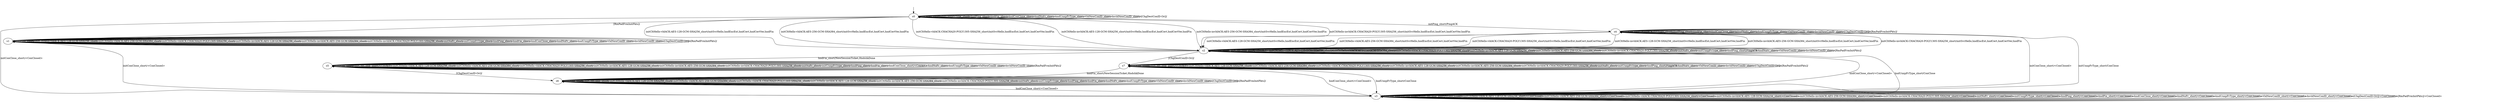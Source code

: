 digraph "../results/quiwiModels/quiwi-B-s-0/learnedModel" {
s0 [label=s0];
s1 [label=s1];
s2 [label=s2];
s3 [label=s3];
s4 [label=s4];
s5 [label=s5];
s6 [label=s6];
s7 [label=s7];
s0 -> s4  [label="initPing_short/PingACK "];
s0 -> s3  [label="initConClose_short/<ConClosed> "];
s0 -> s2  [label="initCltHello-vldACK:AES-128-GCM-SHA256_short/initSvrHello,hndEncExt,hndCert,hndCertVer,hndFin "];
s0 -> s2  [label="initCltHello-vldACK:AES-256-GCM-SHA384_short/initSvrHello,hndEncExt,hndCert,hndCertVer,hndFin "];
s0 -> s2  [label="initCltHello-vldACK:CHACHA20-POLY1305-SHA256_short/initSvrHello,hndEncExt,hndCert,hndCertVer,hndFin "];
s0 -> s2  [label="initCltHello-invldACK:AES-128-GCM-SHA256_short/initSvrHello,hndEncExt,hndCert,hndCertVer,hndFin "];
s0 -> s2  [label="initCltHello-invldACK:AES-256-GCM-SHA384_short/initSvrHello,hndEncExt,hndCert,hndCertVer,hndFin "];
s0 -> s2  [label="initCltHello-invldACK:CHACHA20-POLY1305-SHA256_short/initSvrHello,hndEncExt,hndCert,hndCertVer,hndFin "];
s0 -> s0  [label="initNoFr_short/ "];
s0 -> s0  [label="initUnxpFrType_short/ "];
s0 -> s0  [label="hndPing_short/ "];
s0 -> s0  [label="hndFin_short/ "];
s0 -> s0  [label="hndConClose_short/ "];
s0 -> s0  [label="hndNoFr_short/ "];
s0 -> s0  [label="hndUnxpFrType_short/ "];
s0 -> s0  [label="VldNewConID_short/ "];
s0 -> s0  [label="InvldNewConID_short/ "];
s0 -> s0  [label="[ChgDestConID-Ori]/ "];
s0 -> s1  [label="[RmPadFrmInitPkts]/ "];
s1 -> s1  [label="initPing_short/ "];
s1 -> s3  [label="initConClose_short/<ConClosed> "];
s1 -> s1  [label="initCltHello-vldACK:AES-128-GCM-SHA256_short/ "];
s1 -> s1  [label="initCltHello-vldACK:AES-256-GCM-SHA384_short/ "];
s1 -> s1  [label="initCltHello-vldACK:CHACHA20-POLY1305-SHA256_short/ "];
s1 -> s1  [label="initCltHello-invldACK:AES-128-GCM-SHA256_short/ "];
s1 -> s1  [label="initCltHello-invldACK:AES-256-GCM-SHA384_short/ "];
s1 -> s1  [label="initCltHello-invldACK:CHACHA20-POLY1305-SHA256_short/ "];
s1 -> s1  [label="initNoFr_short/ "];
s1 -> s1  [label="initUnxpFrType_short/ "];
s1 -> s1  [label="hndPing_short/ "];
s1 -> s1  [label="hndFin_short/ "];
s1 -> s1  [label="hndConClose_short/ "];
s1 -> s1  [label="hndNoFr_short/ "];
s1 -> s1  [label="hndUnxpFrType_short/ "];
s1 -> s1  [label="VldNewConID_short/ "];
s1 -> s1  [label="InvldNewConID_short/ "];
s1 -> s1  [label="[ChgDestConID-Ori]/ "];
s1 -> s1  [label="[RmPadFrmInitPkts]/ "];
s2 -> s2  [label="initPing_short/ "];
s2 -> s2  [label="initConClose_short/<ConAct> "];
s2 -> s2  [label="initCltHello-vldACK:AES-128-GCM-SHA256_short/ "];
s2 -> s2  [label="initCltHello-vldACK:AES-256-GCM-SHA384_short/ "];
s2 -> s2  [label="initCltHello-vldACK:CHACHA20-POLY1305-SHA256_short/ "];
s2 -> s2  [label="initCltHello-invldACK:AES-128-GCM-SHA256_short/ "];
s2 -> s2  [label="initCltHello-invldACK:AES-256-GCM-SHA384_short/ "];
s2 -> s2  [label="initCltHello-invldACK:CHACHA20-POLY1305-SHA256_short/ "];
s2 -> s2  [label="initNoFr_short/ "];
s2 -> s2  [label="initUnxpFrType_short/ "];
s2 -> s2  [label="hndPing_short/PingACK "];
s2 -> s5  [label="hndFin_short/NewSessionTicket,HndshkDone "];
s2 -> s3  [label="hndConClose_short/<ConClosed> "];
s2 -> s2  [label="hndNoFr_short/ "];
s2 -> s3  [label="hndUnxpFrType_short/ConClose "];
s2 -> s2  [label="VldNewConID_short/ "];
s2 -> s2  [label="InvldNewConID_short/ "];
s2 -> s7  [label="[ChgDestConID-Ori]/ "];
s2 -> s2  [label="[RmPadFrmInitPkts]/ "];
s3 -> s3  [label="initPing_short/<ConClosed> "];
s3 -> s3  [label="initConClose_short/<ConClosed> "];
s3 -> s3  [label="initCltHello-vldACK:AES-128-GCM-SHA256_short/<ConClosed> "];
s3 -> s3  [label="initCltHello-vldACK:AES-256-GCM-SHA384_short/<ConClosed> "];
s3 -> s3  [label="initCltHello-vldACK:CHACHA20-POLY1305-SHA256_short/<ConClosed> "];
s3 -> s3  [label="initCltHello-invldACK:AES-128-GCM-SHA256_short/<ConClosed> "];
s3 -> s3  [label="initCltHello-invldACK:AES-256-GCM-SHA384_short/<ConClosed> "];
s3 -> s3  [label="initCltHello-invldACK:CHACHA20-POLY1305-SHA256_short/<ConClosed> "];
s3 -> s3  [label="initNoFr_short/<ConClosed> "];
s3 -> s3  [label="initUnxpFrType_short/<ConClosed> "];
s3 -> s3  [label="hndPing_short/<ConClosed> "];
s3 -> s3  [label="hndFin_short/<ConClosed> "];
s3 -> s3  [label="hndConClose_short/<ConClosed> "];
s3 -> s3  [label="hndNoFr_short/<ConClosed> "];
s3 -> s3  [label="hndUnxpFrType_short/<ConClosed> "];
s3 -> s3  [label="VldNewConID_short/<ConClosed> "];
s3 -> s3  [label="InvldNewConID_short/<ConClosed> "];
s3 -> s3  [label="[ChgDestConID-Ori]/<ConClosed> "];
s3 -> s3  [label="[RmPadFrmInitPkts]/<ConClosed> "];
s4 -> s4  [label="initPing_short/PingACK "];
s4 -> s3  [label="initConClose_short/<ConClosed> "];
s4 -> s2  [label="initCltHello-vldACK:AES-128-GCM-SHA256_short/initSvrHello,hndEncExt,hndCert,hndCertVer,hndFin "];
s4 -> s2  [label="initCltHello-vldACK:AES-256-GCM-SHA384_short/initSvrHello,hndEncExt,hndCert,hndCertVer,hndFin "];
s4 -> s2  [label="initCltHello-vldACK:CHACHA20-POLY1305-SHA256_short/initSvrHello,hndEncExt,hndCert,hndCertVer,hndFin "];
s4 -> s2  [label="initCltHello-invldACK:AES-128-GCM-SHA256_short/initSvrHello,hndEncExt,hndCert,hndCertVer,hndFin "];
s4 -> s2  [label="initCltHello-invldACK:AES-256-GCM-SHA384_short/initSvrHello,hndEncExt,hndCert,hndCertVer,hndFin "];
s4 -> s2  [label="initCltHello-invldACK:CHACHA20-POLY1305-SHA256_short/initSvrHello,hndEncExt,hndCert,hndCertVer,hndFin "];
s4 -> s4  [label="initNoFr_short/ "];
s4 -> s3  [label="initUnxpFrType_short/ConClose "];
s4 -> s4  [label="hndPing_short/ "];
s4 -> s4  [label="hndFin_short/ "];
s4 -> s4  [label="hndConClose_short/ "];
s4 -> s4  [label="hndNoFr_short/ "];
s4 -> s4  [label="hndUnxpFrType_short/ "];
s4 -> s4  [label="VldNewConID_short/ "];
s4 -> s4  [label="InvldNewConID_short/ "];
s4 -> s4  [label="[ChgDestConID-Ori]/ "];
s4 -> s4  [label="[RmPadFrmInitPkts]/ "];
s5 -> s5  [label="initPing_short/ "];
s5 -> s5  [label="initConClose_short/<ConAct> "];
s5 -> s5  [label="initCltHello-vldACK:AES-128-GCM-SHA256_short/ "];
s5 -> s5  [label="initCltHello-vldACK:AES-256-GCM-SHA384_short/ "];
s5 -> s5  [label="initCltHello-vldACK:CHACHA20-POLY1305-SHA256_short/ "];
s5 -> s5  [label="initCltHello-invldACK:AES-128-GCM-SHA256_short/ "];
s5 -> s5  [label="initCltHello-invldACK:AES-256-GCM-SHA384_short/ "];
s5 -> s5  [label="initCltHello-invldACK:CHACHA20-POLY1305-SHA256_short/ "];
s5 -> s5  [label="initNoFr_short/ "];
s5 -> s5  [label="initUnxpFrType_short/ "];
s5 -> s5  [label="hndPing_short/ "];
s5 -> s5  [label="hndFin_short/ "];
s5 -> s5  [label="hndConClose_short/<ConAct> "];
s5 -> s5  [label="hndNoFr_short/ "];
s5 -> s5  [label="hndUnxpFrType_short/ "];
s5 -> s5  [label="VldNewConID_short/ "];
s5 -> s5  [label="InvldNewConID_short/ "];
s5 -> s6  [label="[ChgDestConID-Ori]/ "];
s5 -> s5  [label="[RmPadFrmInitPkts]/ "];
s6 -> s6  [label="initPing_short/ "];
s6 -> s6  [label="initConClose_short/ "];
s6 -> s6  [label="initCltHello-vldACK:AES-128-GCM-SHA256_short/ "];
s6 -> s6  [label="initCltHello-vldACK:AES-256-GCM-SHA384_short/ "];
s6 -> s6  [label="initCltHello-vldACK:CHACHA20-POLY1305-SHA256_short/ "];
s6 -> s6  [label="initCltHello-invldACK:AES-128-GCM-SHA256_short/ "];
s6 -> s6  [label="initCltHello-invldACK:AES-256-GCM-SHA384_short/ "];
s6 -> s6  [label="initCltHello-invldACK:CHACHA20-POLY1305-SHA256_short/ "];
s6 -> s6  [label="initNoFr_short/ "];
s6 -> s6  [label="initUnxpFrType_short/ "];
s6 -> s6  [label="hndPing_short/ "];
s6 -> s6  [label="hndFin_short/ "];
s6 -> s3  [label="hndConClose_short/<ConClosed> "];
s6 -> s6  [label="hndNoFr_short/ "];
s6 -> s6  [label="hndUnxpFrType_short/ "];
s6 -> s6  [label="VldNewConID_short/ "];
s6 -> s6  [label="InvldNewConID_short/ "];
s6 -> s6  [label="[ChgDestConID-Ori]/ "];
s6 -> s6  [label="[RmPadFrmInitPkts]/ "];
s7 -> s7  [label="initPing_short/ "];
s7 -> s7  [label="initConClose_short/<ConAct> "];
s7 -> s7  [label="initCltHello-vldACK:AES-128-GCM-SHA256_short/ "];
s7 -> s7  [label="initCltHello-vldACK:AES-256-GCM-SHA384_short/ "];
s7 -> s7  [label="initCltHello-vldACK:CHACHA20-POLY1305-SHA256_short/ "];
s7 -> s7  [label="initCltHello-invldACK:AES-128-GCM-SHA256_short/ "];
s7 -> s7  [label="initCltHello-invldACK:AES-256-GCM-SHA384_short/ "];
s7 -> s7  [label="initCltHello-invldACK:CHACHA20-POLY1305-SHA256_short/ "];
s7 -> s7  [label="initNoFr_short/ "];
s7 -> s7  [label="initUnxpFrType_short/ "];
s7 -> s7  [label="hndPing_short/PingACK "];
s7 -> s6  [label="hndFin_short/NewSessionTicket,HndshkDone "];
s7 -> s3  [label="hndConClose_short/<ConClosed> "];
s7 -> s7  [label="hndNoFr_short/ "];
s7 -> s3  [label="hndUnxpFrType_short/ConClose "];
s7 -> s7  [label="VldNewConID_short/ "];
s7 -> s7  [label="InvldNewConID_short/ "];
s7 -> s7  [label="[ChgDestConID-Ori]/ "];
s7 -> s7  [label="[RmPadFrmInitPkts]/ "];
__start0 [label="", shape=none];
__start0 -> s0  [label=""];
}
